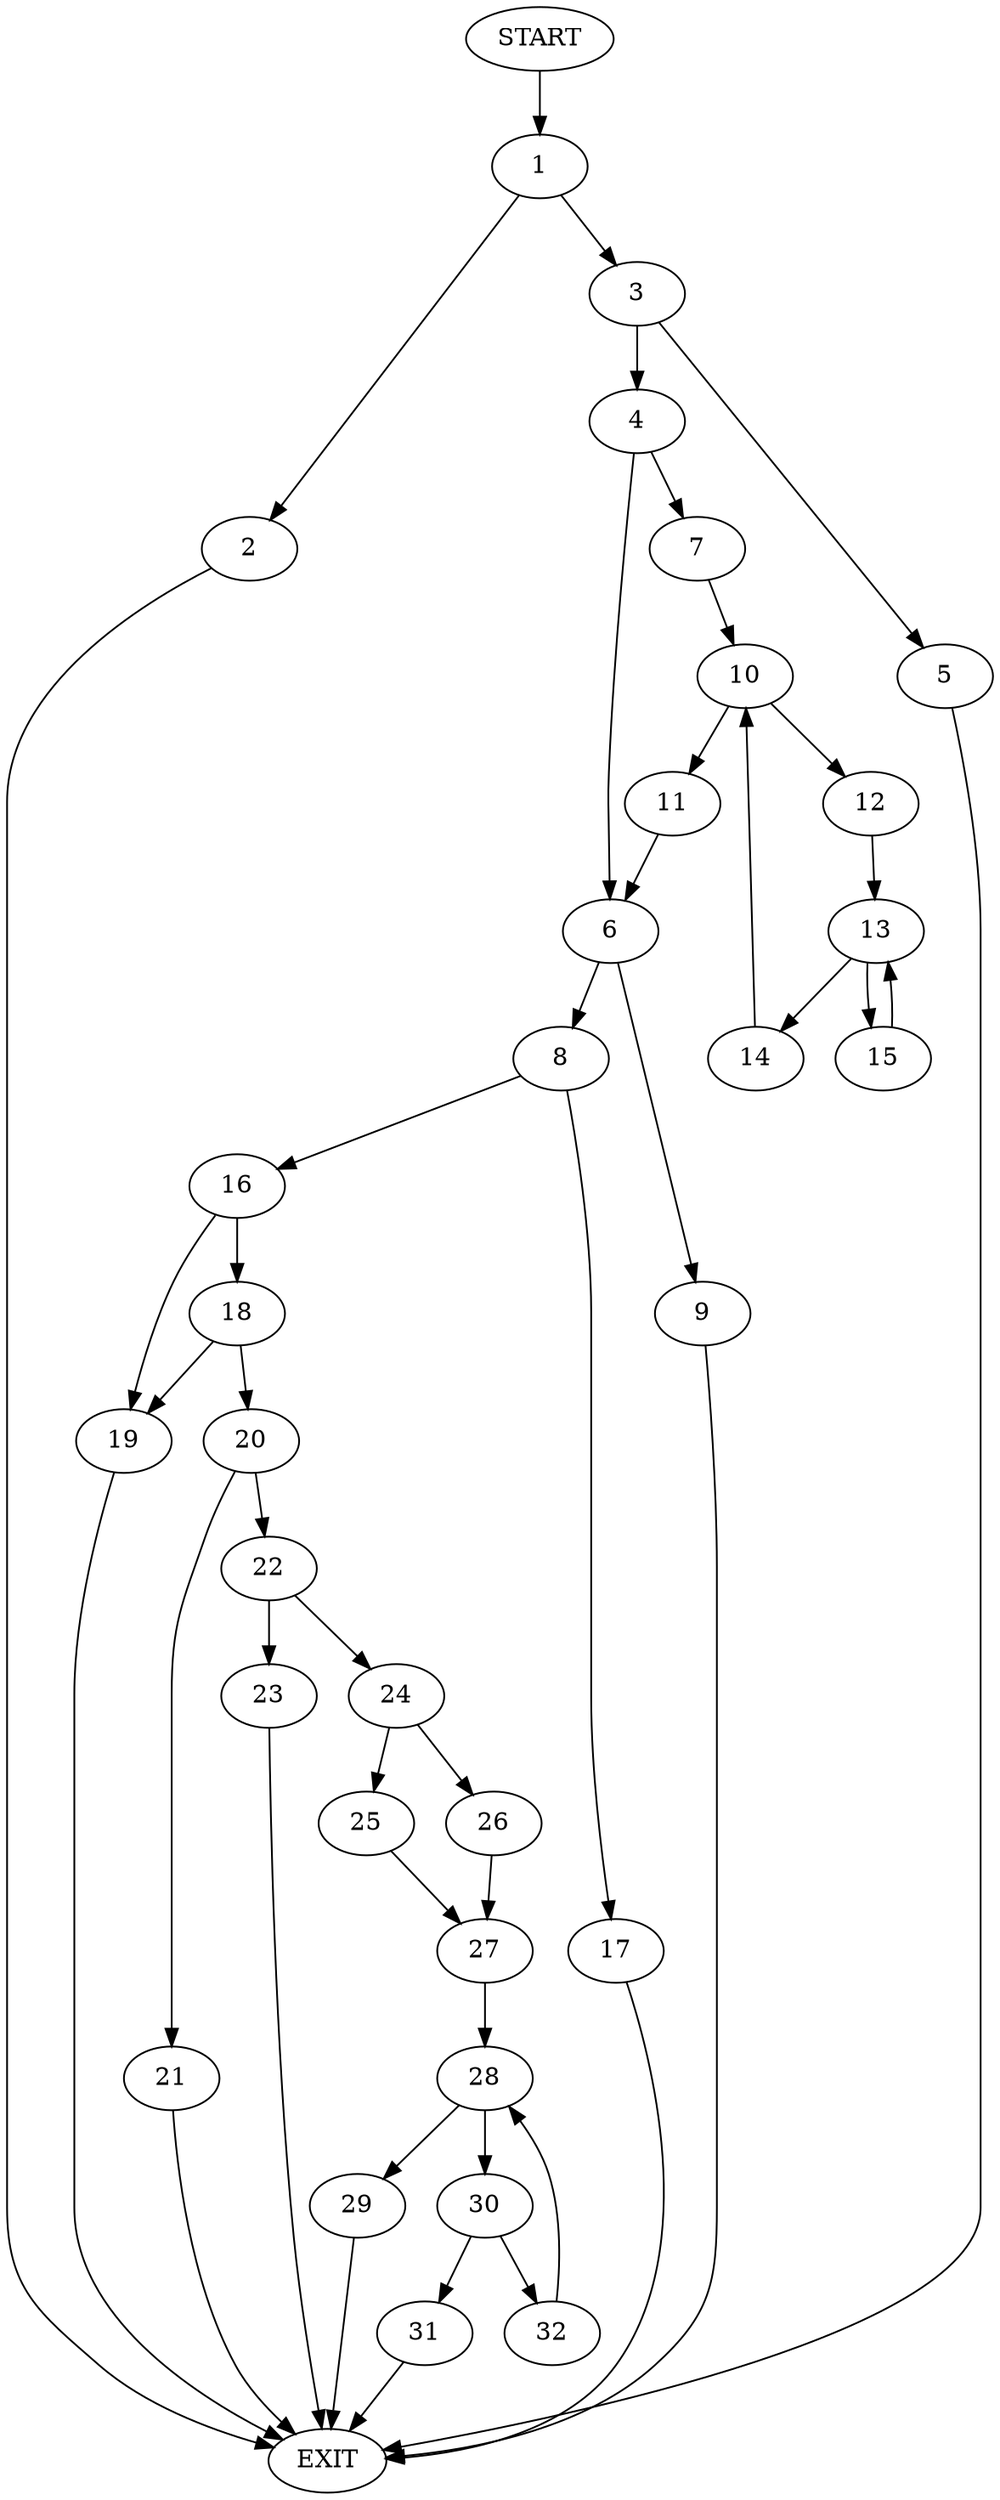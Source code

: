 digraph {
0 [label="START"]
33 [label="EXIT"]
0 -> 1
1 -> 2
1 -> 3
3 -> 4
3 -> 5
2 -> 33
5 -> 33
4 -> 6
4 -> 7
6 -> 8
6 -> 9
7 -> 10
10 -> 11
10 -> 12
11 -> 6
12 -> 13
13 -> 14
13 -> 15
14 -> 10
15 -> 13
9 -> 33
8 -> 16
8 -> 17
17 -> 33
16 -> 18
16 -> 19
19 -> 33
18 -> 20
18 -> 19
20 -> 21
20 -> 22
22 -> 23
22 -> 24
21 -> 33
23 -> 33
24 -> 25
24 -> 26
26 -> 27
25 -> 27
27 -> 28
28 -> 29
28 -> 30
29 -> 33
30 -> 31
30 -> 32
32 -> 28
31 -> 33
}

